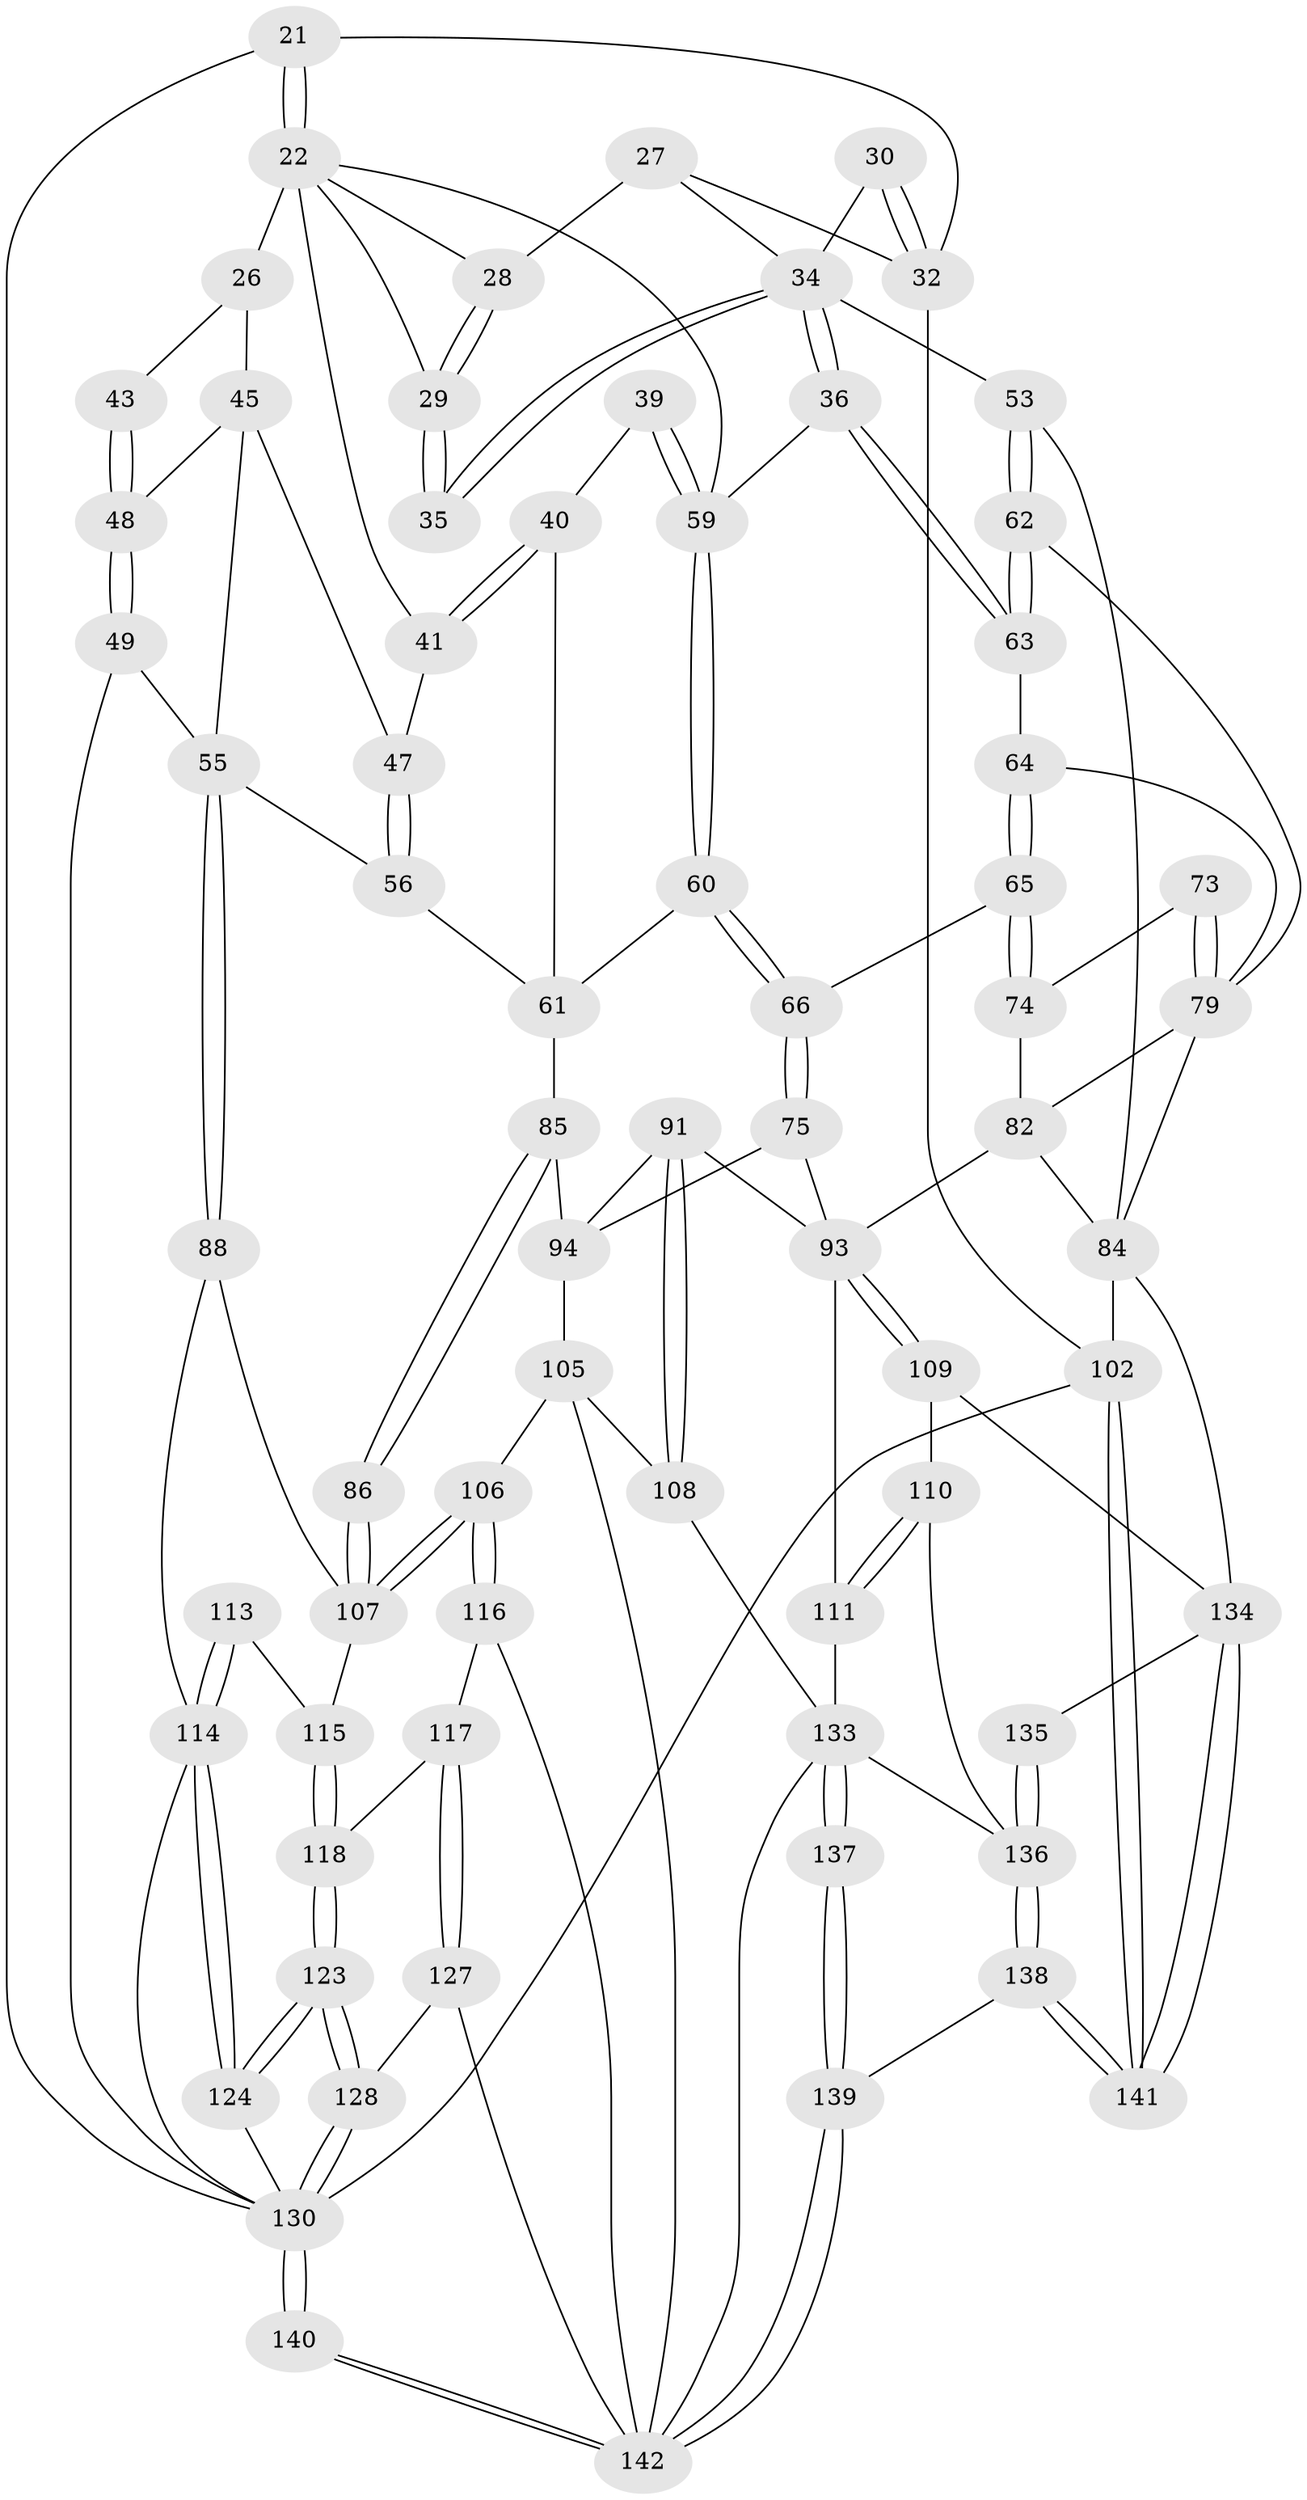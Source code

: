 // original degree distribution, {3: 0.014084507042253521, 6: 0.21830985915492956, 4: 0.2323943661971831, 5: 0.5352112676056338}
// Generated by graph-tools (version 1.1) at 2025/00/03/09/25 05:00:04]
// undirected, 71 vertices, 164 edges
graph export_dot {
graph [start="1"]
  node [color=gray90,style=filled];
  21 [pos="+0+0.18141404560501695",super="+5"];
  22 [pos="+0+0.1685414820239366",super="+14+20"];
  26 [pos="+0.22800985920856368+0.16631569025980847",super="+25+24"];
  27 [pos="+0.8150860884054016+0.18330358951203637",super="+9"];
  28 [pos="+0.7873949558297064+0.18398730099338279",super="+11"];
  29 [pos="+0.757470286276317+0.21146731181738526",super="+18+19"];
  30 [pos="+0.9922515350932267+0.19724284526086203"];
  32 [pos="+1+0.21537869081421807",super="+8"];
  34 [pos="+0.7287042452658012+0.2982536778337061",super="+33"];
  35 [pos="+0.7281897791378399+0.29417191472261794"];
  36 [pos="+0.7170773807342895+0.3142079929865083"];
  39 [pos="+0.5643659824465824+0.31451957763773036"];
  40 [pos="+0.5046702430190009+0.315184715045469"];
  41 [pos="+0.4395388318091142+0.20554765355120766"];
  43 [pos="+0.12941207235485438+0.276885667254681",super="+42"];
  45 [pos="+0.2504107628159728+0.31601018301315714",super="+44"];
  47 [pos="+0.3742945694067989+0.3046440424639224"];
  48 [pos="+0.1324191700613534+0.307058511986183",super="+46"];
  49 [pos="+0.09489644406975573+0.46437464334703177"];
  53 [pos="+0.8921034886489643+0.3710300848113371"];
  55 [pos="+0.14586140358072375+0.4923631929518885",super="+54"];
  56 [pos="+0.312509589675617+0.46414989013437524"];
  59 [pos="+0.6779370972668806+0.3317222612853137",super="+38"];
  60 [pos="+0.6077211085554252+0.4431185915115598"];
  61 [pos="+0.574514553852582+0.44037459948140345",super="+57+58"];
  62 [pos="+0.8114887752874589+0.45508555090011177"];
  63 [pos="+0.7327261989401594+0.35087252758166726"];
  64 [pos="+0.6983744747428058+0.4600874066673823"];
  65 [pos="+0.6687365336451951+0.47946625011323296"];
  66 [pos="+0.6202138306997492+0.46023134424416173"];
  73 [pos="+0.7241173225527118+0.5138395842699472"];
  74 [pos="+0.6920282458596426+0.5222403981097833"];
  75 [pos="+0.6018057896774047+0.5662337255798026"];
  79 [pos="+0.7948006135331964+0.5736934134297956",super="+72+68"];
  82 [pos="+0.773405141767069+0.6434749610369778",super="+80+77"];
  84 [pos="+1+0.7470631800328322",super="+81"];
  85 [pos="+0.3921749172653305+0.579310949283668",super="+70+69"];
  86 [pos="+0.31542061313335756+0.667545258750053"];
  88 [pos="+0.1479259866619165+0.5262940471182692"];
  91 [pos="+0.6029088722352072+0.7161577022254777"];
  93 [pos="+0.7687646055344404+0.64997748559008",super="+89+90+78"];
  94 [pos="+0.44133678370135926+0.6373891143093454",super="+92+76"];
  102 [pos="+1+1",super="+83+51"];
  105 [pos="+0.3425418515900865+0.7556930631225879",super="+104"];
  106 [pos="+0.3031318151391724+0.7468796441505405"];
  107 [pos="+0.3011025869233956+0.743398093343621",super="+99+87"];
  108 [pos="+0.4914276739370867+0.7459082411713313"];
  109 [pos="+0.7949911217327793+0.7879698424910172"];
  110 [pos="+0.7681575598226471+0.8081060759544726"];
  111 [pos="+0.6303255312262822+0.7406651207980829"];
  113 [pos="+0.11357587748354155+0.7797333148548531",super="+101"];
  114 [pos="+0.10169508192205988+0.7868179070620903",super="+96"];
  115 [pos="+0.1923237809306285+0.8008147022611962",super="+100"];
  116 [pos="+0.2948222578932414+0.7780138209893247"];
  117 [pos="+0.2746807317975405+0.8146634057797129"];
  118 [pos="+0.19757787460855256+0.8223225949228907"];
  123 [pos="+0.1587294766220286+0.8825877812272998"];
  124 [pos="+0.10093593010843571+0.7901072521648596"];
  127 [pos="+0.2797554785366117+0.9026217425802091"];
  128 [pos="+0.15861909910546657+0.9053111645351122"];
  130 [pos="+0.056451224436682705+1",super="+126+97+103"];
  133 [pos="+0.633954677533376+0.8743697546486969",super="+121"];
  134 [pos="+0.8918054551911017+0.907033659401644",super="+112"];
  135 [pos="+0.8157809910849346+0.9807450471518382"];
  136 [pos="+0.7569320066594667+1",super="+132+131"];
  137 [pos="+0.5385360014271763+0.9876219026709591"];
  138 [pos="+0.7512649163843594+1"];
  139 [pos="+0.5965326585721138+1"];
  140 [pos="+0+1"];
  141 [pos="+1+1"];
  142 [pos="+0.2461900311952413+1",super="+129+125+122"];
  21 -- 22 [weight=4];
  21 -- 22;
  21 -- 32;
  21 -- 130 [weight=2];
  22 -- 41;
  22 -- 59;
  22 -- 28;
  22 -- 29;
  22 -- 26 [weight=3];
  26 -- 43 [weight=2];
  26 -- 45;
  27 -- 28 [weight=2];
  27 -- 32;
  27 -- 34;
  28 -- 29 [weight=2];
  28 -- 29;
  29 -- 35 [weight=2];
  29 -- 35;
  30 -- 32 [weight=2];
  30 -- 32;
  30 -- 34;
  32 -- 102 [weight=2];
  34 -- 35;
  34 -- 35;
  34 -- 36;
  34 -- 36;
  34 -- 53;
  36 -- 63;
  36 -- 63;
  36 -- 59;
  39 -- 40;
  39 -- 59 [weight=2];
  39 -- 59;
  40 -- 41;
  40 -- 41;
  40 -- 61;
  41 -- 47;
  43 -- 48 [weight=2];
  43 -- 48;
  45 -- 55;
  45 -- 48;
  45 -- 47;
  47 -- 56;
  47 -- 56;
  48 -- 49;
  48 -- 49;
  49 -- 55;
  49 -- 130;
  53 -- 62;
  53 -- 62;
  53 -- 84;
  55 -- 88;
  55 -- 88;
  55 -- 56;
  56 -- 61;
  59 -- 60;
  59 -- 60;
  60 -- 61;
  60 -- 66;
  60 -- 66;
  61 -- 85 [weight=2];
  62 -- 63;
  62 -- 63;
  62 -- 79;
  63 -- 64;
  64 -- 65;
  64 -- 65;
  64 -- 79;
  65 -- 66;
  65 -- 74;
  65 -- 74;
  66 -- 75;
  66 -- 75;
  73 -- 74;
  73 -- 79 [weight=2];
  73 -- 79;
  74 -- 82;
  75 -- 93;
  75 -- 94;
  79 -- 84;
  79 -- 82;
  82 -- 93 [weight=2];
  82 -- 84;
  84 -- 102 [weight=2];
  84 -- 134;
  85 -- 86;
  85 -- 86;
  85 -- 94 [weight=2];
  86 -- 107 [weight=2];
  86 -- 107;
  88 -- 107;
  88 -- 114;
  91 -- 108;
  91 -- 108;
  91 -- 93;
  91 -- 94;
  93 -- 109;
  93 -- 109;
  93 -- 111;
  94 -- 105;
  102 -- 141;
  102 -- 141;
  102 -- 130;
  105 -- 106;
  105 -- 142;
  105 -- 108;
  106 -- 107;
  106 -- 107;
  106 -- 116;
  106 -- 116;
  107 -- 115;
  108 -- 133;
  109 -- 110;
  109 -- 134;
  110 -- 111;
  110 -- 111;
  110 -- 136;
  111 -- 133;
  113 -- 114 [weight=2];
  113 -- 114;
  113 -- 115 [weight=2];
  114 -- 124;
  114 -- 124;
  114 -- 130;
  115 -- 118;
  115 -- 118;
  116 -- 117;
  116 -- 142;
  117 -- 118;
  117 -- 127;
  117 -- 127;
  118 -- 123;
  118 -- 123;
  123 -- 124;
  123 -- 124;
  123 -- 128;
  123 -- 128;
  124 -- 130;
  127 -- 128;
  127 -- 142;
  128 -- 130;
  128 -- 130;
  130 -- 140 [weight=2];
  130 -- 140;
  133 -- 137 [weight=2];
  133 -- 137;
  133 -- 142;
  133 -- 136;
  134 -- 135;
  134 -- 141;
  134 -- 141;
  135 -- 136 [weight=2];
  135 -- 136;
  136 -- 138;
  136 -- 138;
  137 -- 139;
  137 -- 139;
  138 -- 139;
  138 -- 141;
  138 -- 141;
  139 -- 142;
  139 -- 142;
  140 -- 142;
  140 -- 142;
}
